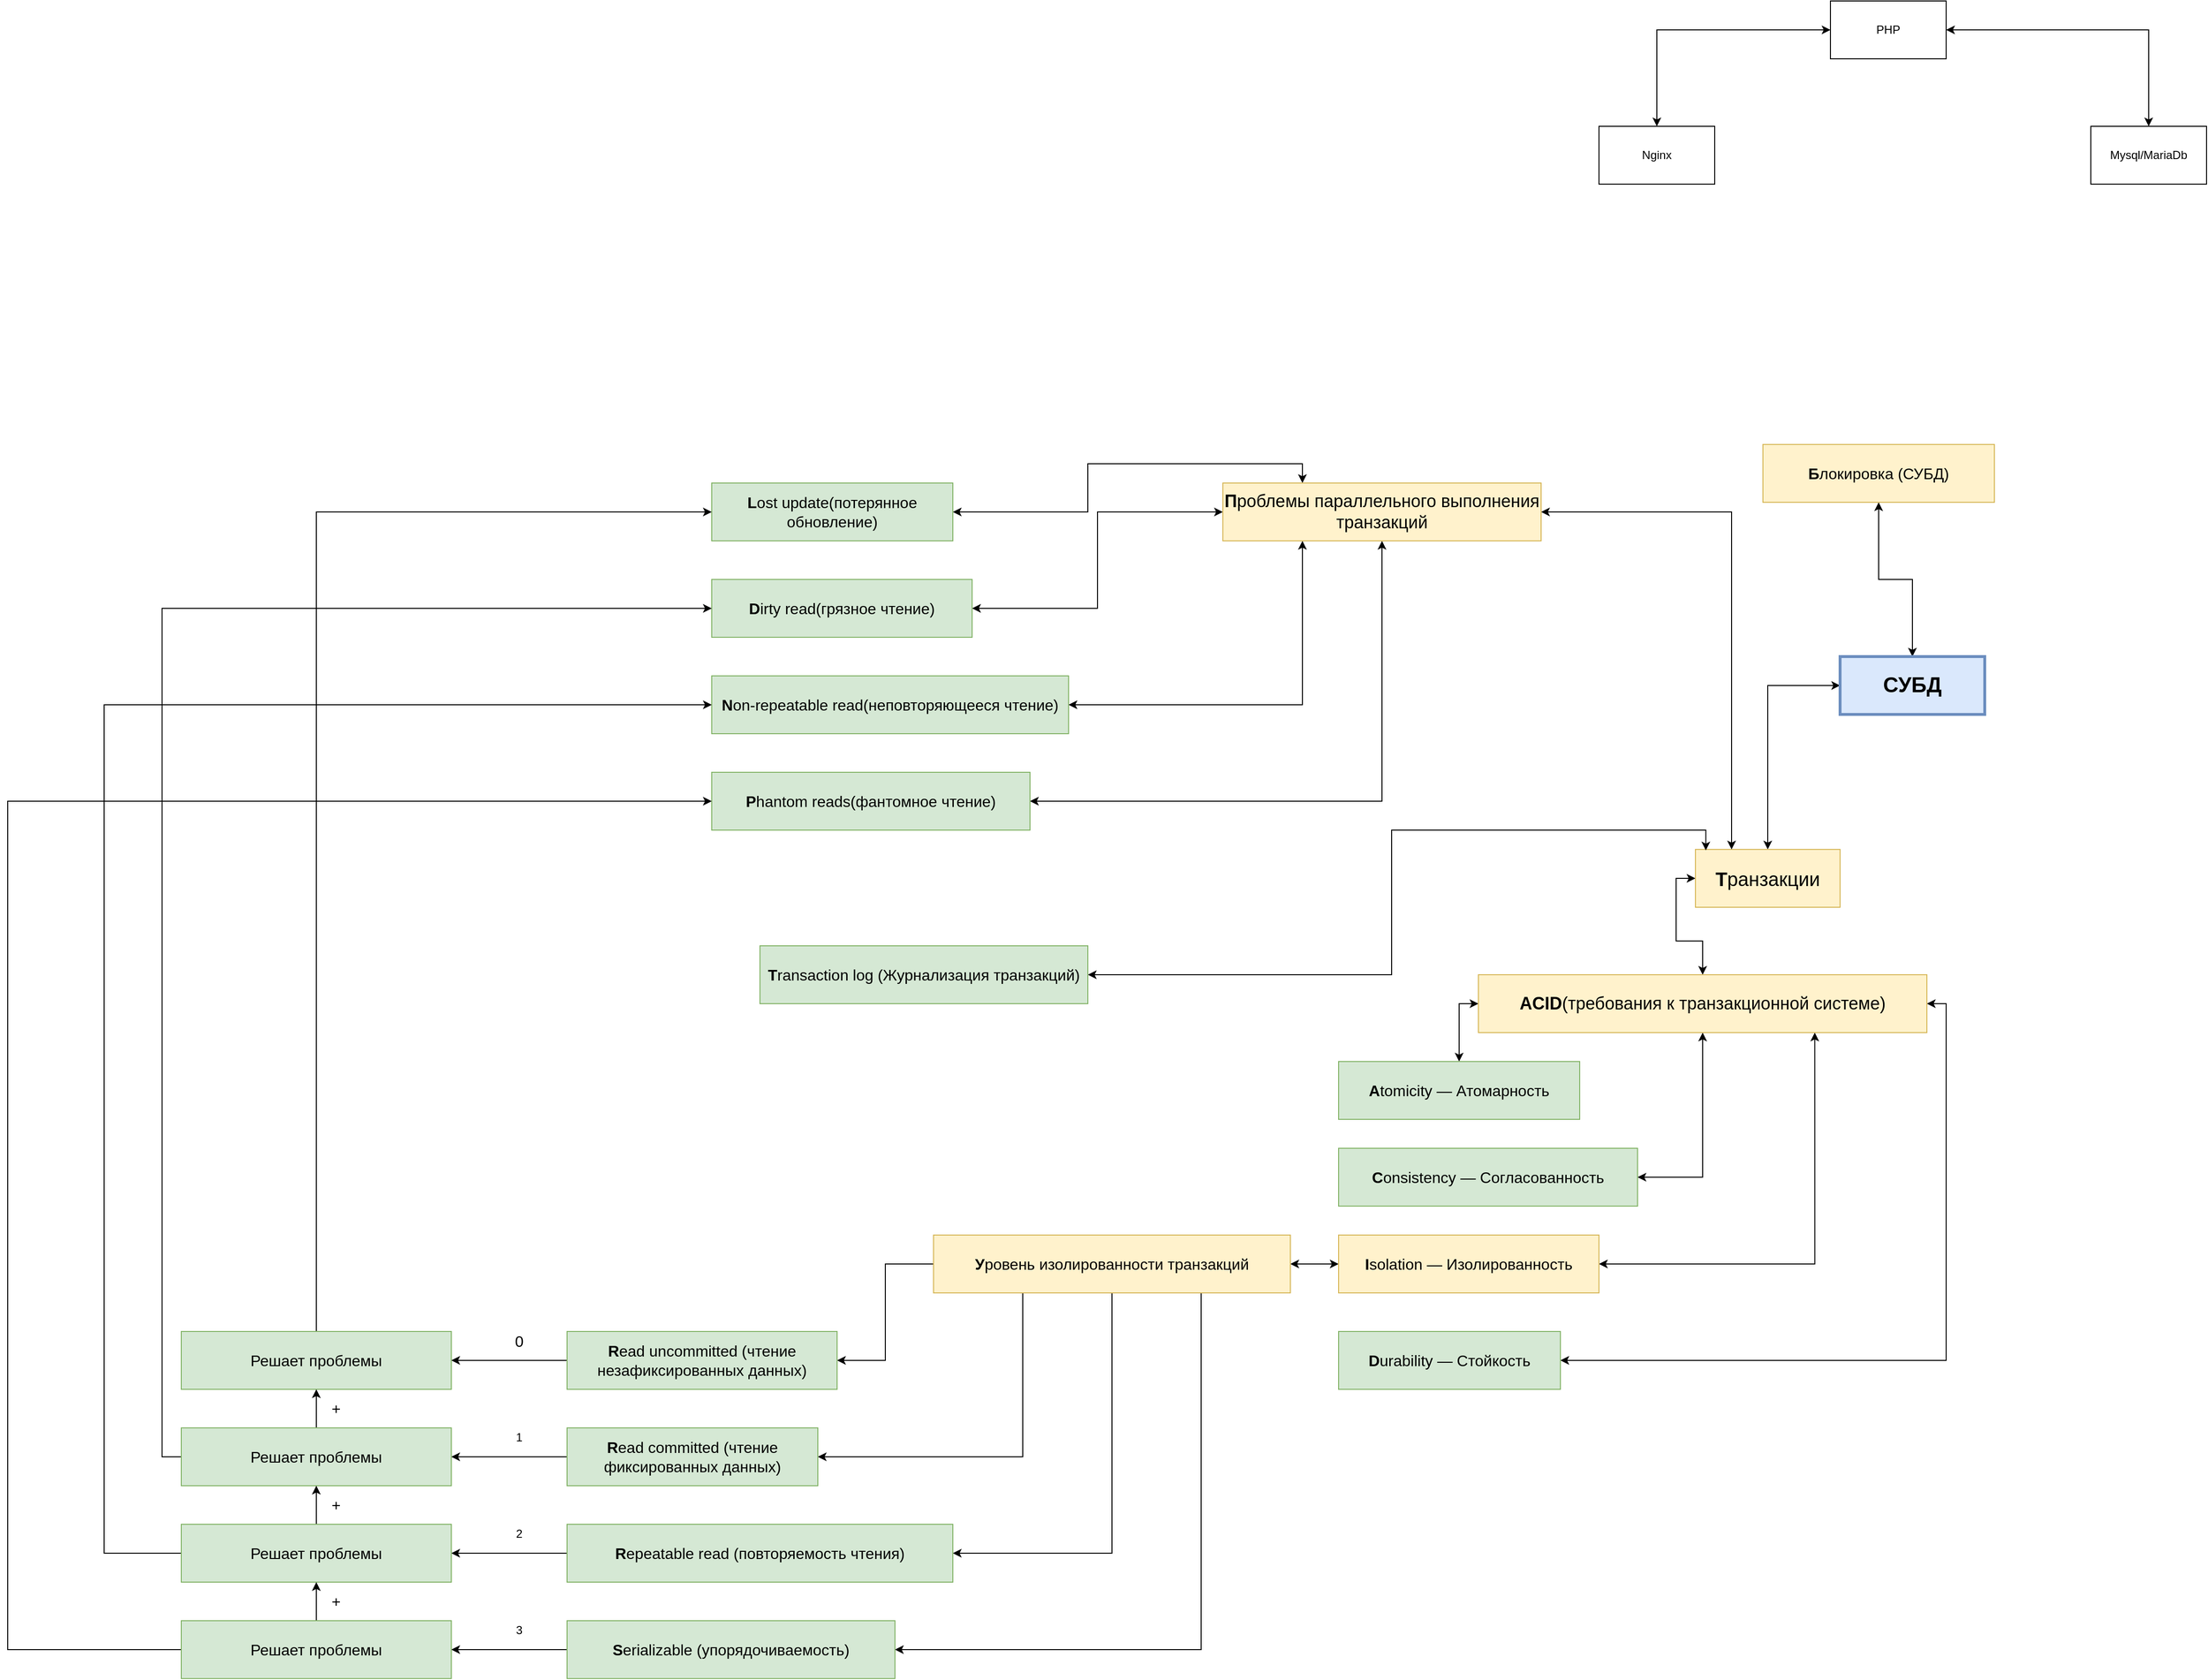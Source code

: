 <mxfile version="14.0.4" type="device"><diagram id="NggEc-Ar5cJxj9IVW6hu" name="Page-1"><mxGraphModel dx="4197" dy="4582" grid="1" gridSize="10" guides="1" tooltips="1" connect="1" arrows="1" fold="1" page="1" pageScale="1" pageWidth="2339" pageHeight="3300" math="0" shadow="0"><root><mxCell id="0"/><mxCell id="1" parent="0"/><mxCell id="qfTa_vItfqIzMVQTepIp-4" style="edgeStyle=orthogonalEdgeStyle;rounded=0;orthogonalLoop=1;jettySize=auto;html=1;exitX=0;exitY=0.5;exitDx=0;exitDy=0;entryX=0.5;entryY=0;entryDx=0;entryDy=0;startArrow=classic;startFill=1;" parent="1" source="qfTa_vItfqIzMVQTepIp-1" target="qfTa_vItfqIzMVQTepIp-2" edge="1"><mxGeometry relative="1" as="geometry"/></mxCell><mxCell id="qfTa_vItfqIzMVQTepIp-5" style="edgeStyle=orthogonalEdgeStyle;orthogonalLoop=1;jettySize=auto;html=1;exitX=1;exitY=0.5;exitDx=0;exitDy=0;entryX=0.5;entryY=0;entryDx=0;entryDy=0;rounded=0;startArrow=classic;startFill=1;" parent="1" source="qfTa_vItfqIzMVQTepIp-1" target="qfTa_vItfqIzMVQTepIp-3" edge="1"><mxGeometry relative="1" as="geometry"/></mxCell><mxCell id="qfTa_vItfqIzMVQTepIp-1" value="PHP" style="rounded=0;whiteSpace=wrap;html=1;" parent="1" vertex="1"><mxGeometry x="600" y="-320" width="120" height="60" as="geometry"/></mxCell><mxCell id="qfTa_vItfqIzMVQTepIp-2" value="Nginx" style="rounded=0;whiteSpace=wrap;html=1;" parent="1" vertex="1"><mxGeometry x="360" y="-190" width="120" height="60" as="geometry"/></mxCell><mxCell id="qfTa_vItfqIzMVQTepIp-3" value="Mysql/MariaDb" style="rounded=0;whiteSpace=wrap;html=1;" parent="1" vertex="1"><mxGeometry x="870" y="-190" width="120" height="60" as="geometry"/></mxCell><mxCell id="whAl2Tg9CzZ1MRHH0cvh-8" style="edgeStyle=orthogonalEdgeStyle;rounded=0;orthogonalLoop=1;jettySize=auto;html=1;exitX=0;exitY=0.5;exitDx=0;exitDy=0;entryX=0.5;entryY=0;entryDx=0;entryDy=0;startArrow=classic;startFill=1;" parent="1" source="whAl2Tg9CzZ1MRHH0cvh-1" target="whAl2Tg9CzZ1MRHH0cvh-2" edge="1"><mxGeometry relative="1" as="geometry"/></mxCell><mxCell id="_fUrbU5-gdS5ZOg2XoA9-18" style="edgeStyle=orthogonalEdgeStyle;rounded=0;orthogonalLoop=1;jettySize=auto;html=1;exitX=0.5;exitY=0;exitDx=0;exitDy=0;entryX=0.5;entryY=1;entryDx=0;entryDy=0;startArrow=classic;startFill=1;" edge="1" parent="1" source="whAl2Tg9CzZ1MRHH0cvh-1" target="_fUrbU5-gdS5ZOg2XoA9-4"><mxGeometry relative="1" as="geometry"/></mxCell><mxCell id="whAl2Tg9CzZ1MRHH0cvh-1" value="&lt;font style=&quot;font-size: 22px&quot;&gt;&lt;b&gt;СУБД&lt;/b&gt;&lt;/font&gt;" style="rounded=0;whiteSpace=wrap;html=1;fillColor=#dae8fc;strokeColor=#6c8ebf;strokeWidth=3;" parent="1" vertex="1"><mxGeometry x="610" y="360" width="150" height="60" as="geometry"/></mxCell><mxCell id="whAl2Tg9CzZ1MRHH0cvh-9" style="edgeStyle=orthogonalEdgeStyle;rounded=0;orthogonalLoop=1;jettySize=auto;html=1;exitX=0;exitY=0.5;exitDx=0;exitDy=0;entryX=0.5;entryY=0;entryDx=0;entryDy=0;startArrow=classic;startFill=1;" parent="1" source="whAl2Tg9CzZ1MRHH0cvh-2" target="whAl2Tg9CzZ1MRHH0cvh-3" edge="1"><mxGeometry relative="1" as="geometry"/></mxCell><mxCell id="whAl2Tg9CzZ1MRHH0cvh-2" value="&lt;font style=&quot;font-size: 20px&quot;&gt;&lt;b&gt;Т&lt;/b&gt;ранзакции&lt;/font&gt;" style="rounded=0;whiteSpace=wrap;html=1;fillColor=#fff2cc;strokeColor=#d6b656;" parent="1" vertex="1"><mxGeometry x="460" y="560" width="150" height="60" as="geometry"/></mxCell><mxCell id="whAl2Tg9CzZ1MRHH0cvh-16" style="edgeStyle=orthogonalEdgeStyle;rounded=0;orthogonalLoop=1;jettySize=auto;html=1;exitX=0;exitY=0.5;exitDx=0;exitDy=0;entryX=0.5;entryY=0;entryDx=0;entryDy=0;startArrow=classic;startFill=1;" parent="1" source="whAl2Tg9CzZ1MRHH0cvh-3" target="whAl2Tg9CzZ1MRHH0cvh-4" edge="1"><mxGeometry relative="1" as="geometry"/></mxCell><mxCell id="whAl2Tg9CzZ1MRHH0cvh-17" style="edgeStyle=orthogonalEdgeStyle;rounded=0;orthogonalLoop=1;jettySize=auto;html=1;exitX=0.5;exitY=1;exitDx=0;exitDy=0;entryX=1;entryY=0.5;entryDx=0;entryDy=0;startArrow=classic;startFill=1;" parent="1" source="whAl2Tg9CzZ1MRHH0cvh-3" target="whAl2Tg9CzZ1MRHH0cvh-5" edge="1"><mxGeometry relative="1" as="geometry"/></mxCell><mxCell id="whAl2Tg9CzZ1MRHH0cvh-18" style="edgeStyle=orthogonalEdgeStyle;rounded=0;orthogonalLoop=1;jettySize=auto;html=1;exitX=0.75;exitY=1;exitDx=0;exitDy=0;entryX=1;entryY=0.5;entryDx=0;entryDy=0;startArrow=classic;startFill=1;" parent="1" source="whAl2Tg9CzZ1MRHH0cvh-3" target="whAl2Tg9CzZ1MRHH0cvh-6" edge="1"><mxGeometry relative="1" as="geometry"/></mxCell><mxCell id="whAl2Tg9CzZ1MRHH0cvh-19" style="edgeStyle=orthogonalEdgeStyle;rounded=0;orthogonalLoop=1;jettySize=auto;html=1;exitX=1;exitY=0.5;exitDx=0;exitDy=0;entryX=1;entryY=0.5;entryDx=0;entryDy=0;startArrow=classic;startFill=1;" parent="1" source="whAl2Tg9CzZ1MRHH0cvh-3" target="whAl2Tg9CzZ1MRHH0cvh-7" edge="1"><mxGeometry relative="1" as="geometry"/></mxCell><mxCell id="whAl2Tg9CzZ1MRHH0cvh-3" value="&lt;font style=&quot;font-size: 18px&quot;&gt;&lt;b&gt;ACID&lt;/b&gt;(требования к транзакционной системе)&lt;/font&gt;" style="rounded=0;whiteSpace=wrap;html=1;fillColor=#fff2cc;strokeColor=#d6b656;" parent="1" vertex="1"><mxGeometry x="235" y="690" width="465" height="60" as="geometry"/></mxCell><mxCell id="whAl2Tg9CzZ1MRHH0cvh-4" value="&lt;font style=&quot;font-size: 16px&quot;&gt;&lt;b&gt;A&lt;/b&gt;tomicity — Атомарность&lt;/font&gt;" style="rounded=0;whiteSpace=wrap;html=1;fillColor=#d5e8d4;strokeColor=#82b366;" parent="1" vertex="1"><mxGeometry x="90" y="780" width="250" height="60" as="geometry"/></mxCell><mxCell id="whAl2Tg9CzZ1MRHH0cvh-5" value="&lt;font style=&quot;font-size: 16px&quot;&gt;&lt;b&gt;C&lt;/b&gt;onsistency — Согласованность&lt;/font&gt;" style="rounded=0;whiteSpace=wrap;html=1;fillColor=#d5e8d4;strokeColor=#82b366;" parent="1" vertex="1"><mxGeometry x="90" y="870" width="310" height="60" as="geometry"/></mxCell><mxCell id="7k4iFyv6bpZPp1MeBrvw-2" style="edgeStyle=orthogonalEdgeStyle;rounded=0;orthogonalLoop=1;jettySize=auto;html=1;exitX=0;exitY=0.5;exitDx=0;exitDy=0;entryX=1;entryY=0.5;entryDx=0;entryDy=0;startArrow=classic;startFill=1;" parent="1" source="whAl2Tg9CzZ1MRHH0cvh-6" target="7k4iFyv6bpZPp1MeBrvw-1" edge="1"><mxGeometry relative="1" as="geometry"/></mxCell><mxCell id="whAl2Tg9CzZ1MRHH0cvh-6" value="&lt;font style=&quot;font-size: 16px&quot;&gt;&lt;b&gt;I&lt;/b&gt;solation — Изолированность&lt;/font&gt;" style="rounded=0;whiteSpace=wrap;html=1;fillColor=#fff2cc;strokeColor=#d6b656;" parent="1" vertex="1"><mxGeometry x="90" y="960" width="270" height="60" as="geometry"/></mxCell><mxCell id="whAl2Tg9CzZ1MRHH0cvh-7" value="&lt;font style=&quot;font-size: 16px&quot;&gt;&lt;b&gt;D&lt;/b&gt;urability — Стойкость&lt;/font&gt;" style="rounded=0;whiteSpace=wrap;html=1;fillColor=#d5e8d4;strokeColor=#82b366;" parent="1" vertex="1"><mxGeometry x="90" y="1060" width="230" height="60" as="geometry"/></mxCell><mxCell id="_fUrbU5-gdS5ZOg2XoA9-24" style="edgeStyle=orthogonalEdgeStyle;rounded=0;orthogonalLoop=1;jettySize=auto;html=1;exitX=0;exitY=0.5;exitDx=0;exitDy=0;entryX=1;entryY=0.5;entryDx=0;entryDy=0;startArrow=none;startFill=0;endArrow=classic;endFill=1;" edge="1" parent="1" source="7k4iFyv6bpZPp1MeBrvw-1" target="_fUrbU5-gdS5ZOg2XoA9-20"><mxGeometry relative="1" as="geometry"/></mxCell><mxCell id="_fUrbU5-gdS5ZOg2XoA9-25" style="edgeStyle=orthogonalEdgeStyle;rounded=0;orthogonalLoop=1;jettySize=auto;html=1;exitX=0.25;exitY=1;exitDx=0;exitDy=0;entryX=1;entryY=0.5;entryDx=0;entryDy=0;startArrow=none;startFill=0;endArrow=classic;endFill=1;" edge="1" parent="1" source="7k4iFyv6bpZPp1MeBrvw-1" target="_fUrbU5-gdS5ZOg2XoA9-21"><mxGeometry relative="1" as="geometry"/></mxCell><mxCell id="_fUrbU5-gdS5ZOg2XoA9-26" style="edgeStyle=orthogonalEdgeStyle;rounded=0;orthogonalLoop=1;jettySize=auto;html=1;exitX=0.5;exitY=1;exitDx=0;exitDy=0;entryX=1;entryY=0.5;entryDx=0;entryDy=0;startArrow=none;startFill=0;endArrow=classic;endFill=1;" edge="1" parent="1" source="7k4iFyv6bpZPp1MeBrvw-1" target="_fUrbU5-gdS5ZOg2XoA9-22"><mxGeometry relative="1" as="geometry"/></mxCell><mxCell id="_fUrbU5-gdS5ZOg2XoA9-27" style="edgeStyle=orthogonalEdgeStyle;rounded=0;orthogonalLoop=1;jettySize=auto;html=1;exitX=0.75;exitY=1;exitDx=0;exitDy=0;entryX=1;entryY=0.5;entryDx=0;entryDy=0;startArrow=none;startFill=0;endArrow=classic;endFill=1;" edge="1" parent="1" source="7k4iFyv6bpZPp1MeBrvw-1" target="_fUrbU5-gdS5ZOg2XoA9-23"><mxGeometry relative="1" as="geometry"/></mxCell><mxCell id="7k4iFyv6bpZPp1MeBrvw-1" value="&lt;font style=&quot;font-size: 16px&quot;&gt;&lt;b&gt;У&lt;/b&gt;ровень изолированности транзакций&lt;/font&gt;" style="rounded=0;whiteSpace=wrap;html=1;fillColor=#fff2cc;strokeColor=#d6b656;" parent="1" vertex="1"><mxGeometry x="-330" y="960" width="370" height="60" as="geometry"/></mxCell><mxCell id="_fUrbU5-gdS5ZOg2XoA9-19" style="edgeStyle=orthogonalEdgeStyle;rounded=0;orthogonalLoop=1;jettySize=auto;html=1;exitX=1;exitY=0.5;exitDx=0;exitDy=0;entryX=0.072;entryY=0.017;entryDx=0;entryDy=0;entryPerimeter=0;startArrow=classic;startFill=1;" edge="1" parent="1" source="_fUrbU5-gdS5ZOg2XoA9-1" target="whAl2Tg9CzZ1MRHH0cvh-2"><mxGeometry relative="1" as="geometry"/></mxCell><mxCell id="_fUrbU5-gdS5ZOg2XoA9-1" value="&lt;h1 id=&quot;firstHeading&quot; class=&quot;firstHeading&quot; style=&quot;font-size: 16px&quot; lang=&quot;ru&quot;&gt;&lt;font style=&quot;font-size: 16px&quot;&gt;&lt;span style=&quot;font-weight: normal&quot;&gt;&lt;b&gt;T&lt;/b&gt;ransaction log (Журнализация транзакций)&lt;/span&gt;&lt;/font&gt;&lt;/h1&gt;" style="rounded=0;whiteSpace=wrap;html=1;fillColor=#d5e8d4;strokeColor=#82b366;" vertex="1" parent="1"><mxGeometry x="-510" y="660" width="340" height="60" as="geometry"/></mxCell><mxCell id="_fUrbU5-gdS5ZOg2XoA9-4" value="&lt;h1 id=&quot;firstHeading&quot; class=&quot;firstHeading&quot; style=&quot;font-size: 16px&quot; lang=&quot;ru&quot;&gt;&lt;font style=&quot;font-size: 16px&quot;&gt;&lt;span style=&quot;font-weight: normal&quot;&gt;&lt;b&gt;Б&lt;/b&gt;локировка (СУБД)&lt;/span&gt;&lt;/font&gt;&lt;/h1&gt;" style="rounded=0;whiteSpace=wrap;html=1;fillColor=#fff2cc;strokeColor=#d6b656;" vertex="1" parent="1"><mxGeometry x="530" y="140" width="240" height="60" as="geometry"/></mxCell><mxCell id="_fUrbU5-gdS5ZOg2XoA9-13" style="edgeStyle=orthogonalEdgeStyle;rounded=0;orthogonalLoop=1;jettySize=auto;html=1;exitX=0.25;exitY=0;exitDx=0;exitDy=0;entryX=1;entryY=0.5;entryDx=0;entryDy=0;startArrow=classic;startFill=1;endArrow=classic;endFill=1;" edge="1" parent="1" source="_fUrbU5-gdS5ZOg2XoA9-6" target="_fUrbU5-gdS5ZOg2XoA9-7"><mxGeometry relative="1" as="geometry"/></mxCell><mxCell id="_fUrbU5-gdS5ZOg2XoA9-14" style="edgeStyle=orthogonalEdgeStyle;rounded=0;orthogonalLoop=1;jettySize=auto;html=1;exitX=0;exitY=0.5;exitDx=0;exitDy=0;entryX=1;entryY=0.5;entryDx=0;entryDy=0;startArrow=classic;startFill=1;" edge="1" parent="1" source="_fUrbU5-gdS5ZOg2XoA9-6" target="_fUrbU5-gdS5ZOg2XoA9-8"><mxGeometry relative="1" as="geometry"/></mxCell><mxCell id="_fUrbU5-gdS5ZOg2XoA9-15" style="edgeStyle=orthogonalEdgeStyle;rounded=0;orthogonalLoop=1;jettySize=auto;html=1;exitX=0.25;exitY=1;exitDx=0;exitDy=0;entryX=1;entryY=0.5;entryDx=0;entryDy=0;startArrow=classic;startFill=1;" edge="1" parent="1" source="_fUrbU5-gdS5ZOg2XoA9-6" target="_fUrbU5-gdS5ZOg2XoA9-9"><mxGeometry relative="1" as="geometry"/></mxCell><mxCell id="_fUrbU5-gdS5ZOg2XoA9-16" style="edgeStyle=orthogonalEdgeStyle;rounded=0;orthogonalLoop=1;jettySize=auto;html=1;exitX=0.5;exitY=1;exitDx=0;exitDy=0;entryX=1;entryY=0.5;entryDx=0;entryDy=0;startArrow=classic;startFill=1;" edge="1" parent="1" source="_fUrbU5-gdS5ZOg2XoA9-6" target="_fUrbU5-gdS5ZOg2XoA9-10"><mxGeometry relative="1" as="geometry"/></mxCell><mxCell id="_fUrbU5-gdS5ZOg2XoA9-17" style="edgeStyle=orthogonalEdgeStyle;rounded=0;orthogonalLoop=1;jettySize=auto;html=1;exitX=1;exitY=0.5;exitDx=0;exitDy=0;entryX=0.25;entryY=0;entryDx=0;entryDy=0;startArrow=classic;startFill=1;" edge="1" parent="1" source="_fUrbU5-gdS5ZOg2XoA9-6" target="whAl2Tg9CzZ1MRHH0cvh-2"><mxGeometry relative="1" as="geometry"/></mxCell><mxCell id="_fUrbU5-gdS5ZOg2XoA9-6" value="&lt;font style=&quot;font-size: 18px&quot;&gt;&lt;b&gt;П&lt;/b&gt;роблемы параллельного выполнения транзакций&lt;br&gt;&lt;/font&gt;" style="rounded=0;whiteSpace=wrap;html=1;fillColor=#fff2cc;strokeColor=#d6b656;" vertex="1" parent="1"><mxGeometry x="-30" y="180" width="330" height="60" as="geometry"/></mxCell><mxCell id="_fUrbU5-gdS5ZOg2XoA9-7" value="&lt;font style=&quot;font-size: 16px&quot;&gt;&lt;b&gt;L&lt;/b&gt;ost update(потерянное обновление)&lt;/font&gt;" style="rounded=0;whiteSpace=wrap;html=1;fillColor=#d5e8d4;strokeColor=#82b366;" vertex="1" parent="1"><mxGeometry x="-560" y="180" width="250" height="60" as="geometry"/></mxCell><mxCell id="_fUrbU5-gdS5ZOg2XoA9-8" value="&lt;font style=&quot;font-size: 16px&quot;&gt;&lt;b&gt;D&lt;/b&gt;irty read(грязное чтение)&lt;/font&gt;" style="rounded=0;whiteSpace=wrap;html=1;fillColor=#d5e8d4;strokeColor=#82b366;" vertex="1" parent="1"><mxGeometry x="-560" y="280" width="270" height="60" as="geometry"/></mxCell><mxCell id="_fUrbU5-gdS5ZOg2XoA9-9" value="&lt;font style=&quot;font-size: 16px&quot;&gt;&lt;b&gt;N&lt;/b&gt;on-repeatable read(неповторяющееся чтение)&lt;/font&gt;" style="rounded=0;whiteSpace=wrap;html=1;fillColor=#d5e8d4;strokeColor=#82b366;" vertex="1" parent="1"><mxGeometry x="-560" y="380" width="370" height="60" as="geometry"/></mxCell><mxCell id="_fUrbU5-gdS5ZOg2XoA9-10" value="&lt;font style=&quot;font-size: 16px&quot;&gt;&lt;b&gt;P&lt;/b&gt;hantom reads(фантомное чтение)&lt;/font&gt;" style="rounded=0;whiteSpace=wrap;html=1;fillColor=#d5e8d4;strokeColor=#82b366;" vertex="1" parent="1"><mxGeometry x="-560" y="480" width="330" height="60" as="geometry"/></mxCell><mxCell id="_fUrbU5-gdS5ZOg2XoA9-31" style="edgeStyle=orthogonalEdgeStyle;rounded=0;orthogonalLoop=1;jettySize=auto;html=1;exitX=0;exitY=0.5;exitDx=0;exitDy=0;entryX=1;entryY=0.5;entryDx=0;entryDy=0;startArrow=none;startFill=0;endArrow=classic;endFill=1;" edge="1" parent="1" source="_fUrbU5-gdS5ZOg2XoA9-20" target="_fUrbU5-gdS5ZOg2XoA9-28"><mxGeometry relative="1" as="geometry"/></mxCell><mxCell id="_fUrbU5-gdS5ZOg2XoA9-20" value="&lt;font style=&quot;font-size: 16px&quot;&gt;&lt;b&gt;R&lt;/b&gt;ead uncommitted (чтение незафиксированных данных)&lt;/font&gt;" style="rounded=0;whiteSpace=wrap;html=1;fillColor=#d5e8d4;strokeColor=#82b366;" vertex="1" parent="1"><mxGeometry x="-710" y="1060" width="280" height="60" as="geometry"/></mxCell><mxCell id="_fUrbU5-gdS5ZOg2XoA9-34" style="edgeStyle=orthogonalEdgeStyle;rounded=0;orthogonalLoop=1;jettySize=auto;html=1;exitX=0;exitY=0.5;exitDx=0;exitDy=0;entryX=1;entryY=0.5;entryDx=0;entryDy=0;startArrow=none;startFill=0;endArrow=classic;endFill=1;" edge="1" parent="1" source="_fUrbU5-gdS5ZOg2XoA9-21" target="_fUrbU5-gdS5ZOg2XoA9-33"><mxGeometry relative="1" as="geometry"/></mxCell><mxCell id="_fUrbU5-gdS5ZOg2XoA9-21" value="&lt;font style=&quot;font-size: 16px&quot;&gt;&lt;b&gt;R&lt;/b&gt;ead committed (чтение фиксированных данных)&lt;/font&gt;" style="rounded=0;whiteSpace=wrap;html=1;fillColor=#d5e8d4;strokeColor=#82b366;" vertex="1" parent="1"><mxGeometry x="-710" y="1160" width="260" height="60" as="geometry"/></mxCell><mxCell id="_fUrbU5-gdS5ZOg2XoA9-38" style="edgeStyle=orthogonalEdgeStyle;rounded=0;orthogonalLoop=1;jettySize=auto;html=1;exitX=0;exitY=0.5;exitDx=0;exitDy=0;entryX=1;entryY=0.5;entryDx=0;entryDy=0;startArrow=none;startFill=0;endArrow=classic;endFill=1;" edge="1" parent="1" source="_fUrbU5-gdS5ZOg2XoA9-22" target="_fUrbU5-gdS5ZOg2XoA9-37"><mxGeometry relative="1" as="geometry"/></mxCell><mxCell id="_fUrbU5-gdS5ZOg2XoA9-22" value="&lt;font style=&quot;font-size: 16px&quot;&gt;&lt;b&gt;R&lt;/b&gt;epeatable read (повторяемость чтения)&lt;/font&gt;" style="rounded=0;whiteSpace=wrap;html=1;fillColor=#d5e8d4;strokeColor=#82b366;" vertex="1" parent="1"><mxGeometry x="-710" y="1260" width="400" height="60" as="geometry"/></mxCell><mxCell id="_fUrbU5-gdS5ZOg2XoA9-44" style="edgeStyle=orthogonalEdgeStyle;rounded=0;orthogonalLoop=1;jettySize=auto;html=1;exitX=0;exitY=0.5;exitDx=0;exitDy=0;entryX=1;entryY=0.5;entryDx=0;entryDy=0;startArrow=none;startFill=0;endArrow=classic;endFill=1;" edge="1" parent="1" source="_fUrbU5-gdS5ZOg2XoA9-23" target="_fUrbU5-gdS5ZOg2XoA9-43"><mxGeometry relative="1" as="geometry"/></mxCell><mxCell id="_fUrbU5-gdS5ZOg2XoA9-23" value="&lt;font style=&quot;font-size: 16px&quot;&gt;&lt;b&gt;S&lt;/b&gt;erializable (упорядочиваемость)&lt;/font&gt;" style="rounded=0;whiteSpace=wrap;html=1;fillColor=#d5e8d4;strokeColor=#82b366;" vertex="1" parent="1"><mxGeometry x="-710" y="1360" width="340" height="60" as="geometry"/></mxCell><mxCell id="_fUrbU5-gdS5ZOg2XoA9-32" style="edgeStyle=orthogonalEdgeStyle;rounded=0;orthogonalLoop=1;jettySize=auto;html=1;exitX=0.5;exitY=0;exitDx=0;exitDy=0;entryX=0;entryY=0.5;entryDx=0;entryDy=0;startArrow=none;startFill=0;endArrow=classic;endFill=1;" edge="1" parent="1" source="_fUrbU5-gdS5ZOg2XoA9-28" target="_fUrbU5-gdS5ZOg2XoA9-7"><mxGeometry relative="1" as="geometry"/></mxCell><mxCell id="_fUrbU5-gdS5ZOg2XoA9-28" value="&lt;font style=&quot;font-size: 16px&quot;&gt;Решает проблемы&lt;br&gt;&lt;/font&gt;" style="rounded=0;whiteSpace=wrap;html=1;fillColor=#d5e8d4;strokeColor=#82b366;" vertex="1" parent="1"><mxGeometry x="-1110" y="1060" width="280" height="60" as="geometry"/></mxCell><mxCell id="_fUrbU5-gdS5ZOg2XoA9-35" style="edgeStyle=orthogonalEdgeStyle;rounded=0;orthogonalLoop=1;jettySize=auto;html=1;exitX=0;exitY=0.5;exitDx=0;exitDy=0;entryX=0;entryY=0.5;entryDx=0;entryDy=0;startArrow=none;startFill=0;endArrow=classic;endFill=1;" edge="1" parent="1" source="_fUrbU5-gdS5ZOg2XoA9-33" target="_fUrbU5-gdS5ZOg2XoA9-8"><mxGeometry relative="1" as="geometry"/></mxCell><mxCell id="_fUrbU5-gdS5ZOg2XoA9-36" style="edgeStyle=orthogonalEdgeStyle;rounded=0;orthogonalLoop=1;jettySize=auto;html=1;exitX=0.5;exitY=0;exitDx=0;exitDy=0;entryX=0.5;entryY=1;entryDx=0;entryDy=0;startArrow=none;startFill=0;endArrow=classic;endFill=1;" edge="1" parent="1" source="_fUrbU5-gdS5ZOg2XoA9-33" target="_fUrbU5-gdS5ZOg2XoA9-28"><mxGeometry relative="1" as="geometry"/></mxCell><mxCell id="_fUrbU5-gdS5ZOg2XoA9-33" value="&lt;font style=&quot;font-size: 16px&quot;&gt;Решает проблемы&lt;br&gt;&lt;/font&gt;" style="rounded=0;whiteSpace=wrap;html=1;fillColor=#d5e8d4;strokeColor=#82b366;" vertex="1" parent="1"><mxGeometry x="-1110" y="1160" width="280" height="60" as="geometry"/></mxCell><mxCell id="_fUrbU5-gdS5ZOg2XoA9-41" style="edgeStyle=orthogonalEdgeStyle;rounded=0;orthogonalLoop=1;jettySize=auto;html=1;exitX=0.5;exitY=0;exitDx=0;exitDy=0;entryX=0.5;entryY=1;entryDx=0;entryDy=0;startArrow=none;startFill=0;endArrow=classic;endFill=1;" edge="1" parent="1" source="_fUrbU5-gdS5ZOg2XoA9-37" target="_fUrbU5-gdS5ZOg2XoA9-33"><mxGeometry relative="1" as="geometry"/></mxCell><mxCell id="_fUrbU5-gdS5ZOg2XoA9-42" style="edgeStyle=orthogonalEdgeStyle;rounded=0;orthogonalLoop=1;jettySize=auto;html=1;exitX=0;exitY=0.5;exitDx=0;exitDy=0;entryX=0;entryY=0.5;entryDx=0;entryDy=0;startArrow=none;startFill=0;endArrow=classic;endFill=1;" edge="1" parent="1" source="_fUrbU5-gdS5ZOg2XoA9-37" target="_fUrbU5-gdS5ZOg2XoA9-9"><mxGeometry relative="1" as="geometry"><Array as="points"><mxPoint x="-1190" y="1290"/><mxPoint x="-1190" y="410"/></Array></mxGeometry></mxCell><mxCell id="_fUrbU5-gdS5ZOg2XoA9-37" value="&lt;font style=&quot;font-size: 16px&quot;&gt;Решает проблемы&lt;br&gt;&lt;/font&gt;" style="rounded=0;whiteSpace=wrap;html=1;fillColor=#d5e8d4;strokeColor=#82b366;" vertex="1" parent="1"><mxGeometry x="-1110" y="1260" width="280" height="60" as="geometry"/></mxCell><mxCell id="_fUrbU5-gdS5ZOg2XoA9-45" style="edgeStyle=orthogonalEdgeStyle;rounded=0;orthogonalLoop=1;jettySize=auto;html=1;exitX=0.5;exitY=0;exitDx=0;exitDy=0;entryX=0.5;entryY=1;entryDx=0;entryDy=0;startArrow=none;startFill=0;endArrow=classic;endFill=1;" edge="1" parent="1" source="_fUrbU5-gdS5ZOg2XoA9-43" target="_fUrbU5-gdS5ZOg2XoA9-37"><mxGeometry relative="1" as="geometry"/></mxCell><mxCell id="_fUrbU5-gdS5ZOg2XoA9-46" style="edgeStyle=orthogonalEdgeStyle;rounded=0;orthogonalLoop=1;jettySize=auto;html=1;exitX=0;exitY=0.5;exitDx=0;exitDy=0;entryX=0;entryY=0.5;entryDx=0;entryDy=0;startArrow=none;startFill=0;endArrow=classic;endFill=1;" edge="1" parent="1" source="_fUrbU5-gdS5ZOg2XoA9-43" target="_fUrbU5-gdS5ZOg2XoA9-10"><mxGeometry relative="1" as="geometry"><Array as="points"><mxPoint x="-1290" y="1390"/><mxPoint x="-1290" y="510"/></Array></mxGeometry></mxCell><mxCell id="_fUrbU5-gdS5ZOg2XoA9-43" value="&lt;font style=&quot;font-size: 16px&quot;&gt;Решает проблемы&lt;br&gt;&lt;/font&gt;" style="rounded=0;whiteSpace=wrap;html=1;fillColor=#d5e8d4;strokeColor=#82b366;" vertex="1" parent="1"><mxGeometry x="-1110" y="1360" width="280" height="60" as="geometry"/></mxCell><mxCell id="_fUrbU5-gdS5ZOg2XoA9-47" value="&lt;font style=&quot;font-size: 16px&quot;&gt;+&lt;/font&gt;" style="text;html=1;align=center;verticalAlign=middle;resizable=0;points=[];autosize=1;" vertex="1" parent="1"><mxGeometry x="-965" y="1130" width="30" height="20" as="geometry"/></mxCell><mxCell id="_fUrbU5-gdS5ZOg2XoA9-50" value="&lt;font style=&quot;font-size: 16px&quot;&gt;+&lt;/font&gt;" style="text;html=1;align=center;verticalAlign=middle;resizable=0;points=[];autosize=1;" vertex="1" parent="1"><mxGeometry x="-965" y="1230" width="30" height="20" as="geometry"/></mxCell><mxCell id="_fUrbU5-gdS5ZOg2XoA9-51" value="&lt;font style=&quot;font-size: 16px&quot;&gt;+&lt;/font&gt;" style="text;html=1;align=center;verticalAlign=middle;resizable=0;points=[];autosize=1;" vertex="1" parent="1"><mxGeometry x="-965" y="1330" width="30" height="20" as="geometry"/></mxCell><mxCell id="_fUrbU5-gdS5ZOg2XoA9-52" value="&lt;font style=&quot;font-size: 16px&quot;&gt;0&lt;/font&gt;" style="text;html=1;align=center;verticalAlign=middle;resizable=0;points=[];autosize=1;" vertex="1" parent="1"><mxGeometry x="-775" y="1060" width="30" height="20" as="geometry"/></mxCell><mxCell id="_fUrbU5-gdS5ZOg2XoA9-54" value="1" style="text;html=1;align=center;verticalAlign=middle;resizable=0;points=[];autosize=1;" vertex="1" parent="1"><mxGeometry x="-770" y="1160" width="20" height="20" as="geometry"/></mxCell><mxCell id="_fUrbU5-gdS5ZOg2XoA9-55" value="2" style="text;html=1;align=center;verticalAlign=middle;resizable=0;points=[];autosize=1;" vertex="1" parent="1"><mxGeometry x="-770" y="1260" width="20" height="20" as="geometry"/></mxCell><mxCell id="_fUrbU5-gdS5ZOg2XoA9-56" value="3" style="text;html=1;align=center;verticalAlign=middle;resizable=0;points=[];autosize=1;" vertex="1" parent="1"><mxGeometry x="-770" y="1360" width="20" height="20" as="geometry"/></mxCell></root></mxGraphModel></diagram></mxfile>